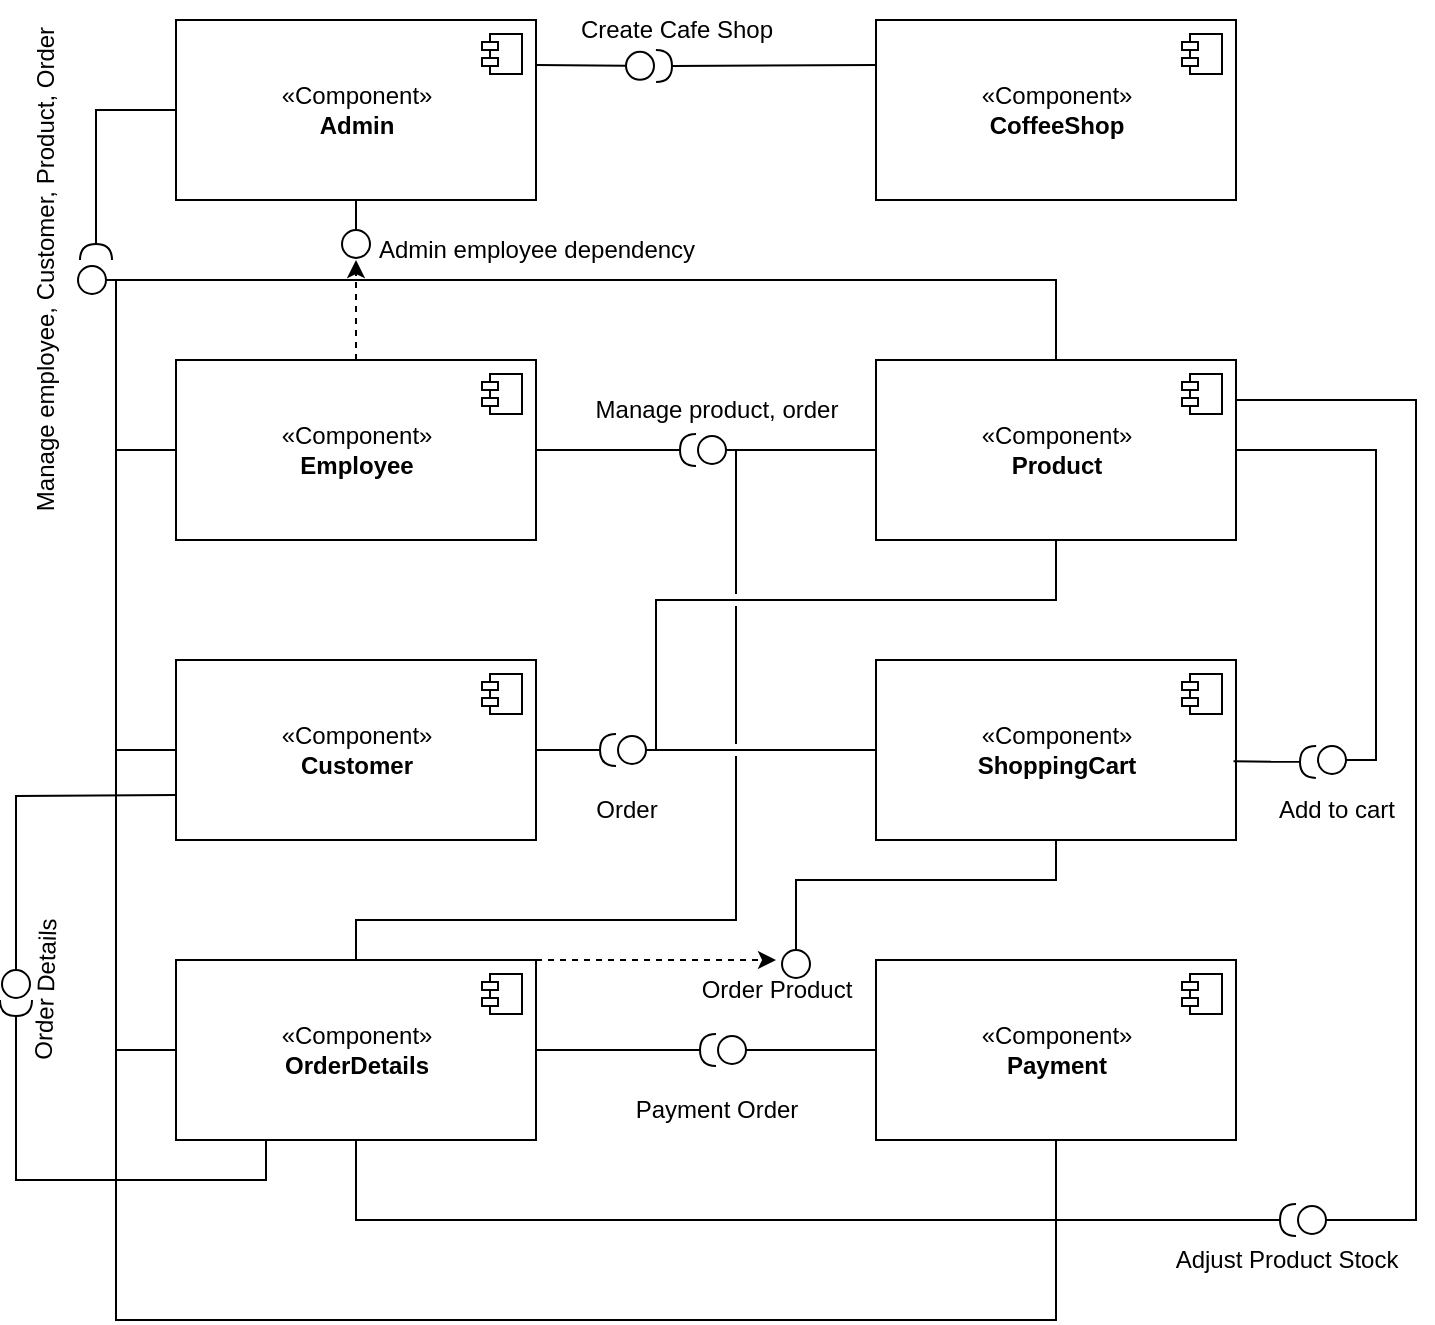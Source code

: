 <mxfile version="20.2.7" type="google" pages="2"><diagram id="fB2WD8KGDbS3uSFfA2GQ" name="Component Diagram"><mxGraphModel dx="1384" dy="868" grid="1" gridSize="10" guides="1" tooltips="1" connect="1" arrows="1" fold="1" page="1" pageScale="1" pageWidth="850" pageHeight="1100" math="0" shadow="0"><root><mxCell id="0"/><mxCell id="1" parent="0"/><mxCell id="ezmT0-HUmzGVwsvJX_yy-40" style="edgeStyle=none;rounded=0;orthogonalLoop=1;jettySize=auto;html=1;startArrow=none;startFill=0;endArrow=halfCircle;endFill=0;" parent="1" source="ezmT0-HUmzGVwsvJX_yy-15" edge="1"><mxGeometry relative="1" as="geometry"><mxPoint x="60" y="180" as="targetPoint"/><Array as="points"><mxPoint x="60" y="105"/></Array></mxGeometry></mxCell><mxCell id="ezmT0-HUmzGVwsvJX_yy-15" value="«Component»&lt;br&gt;&lt;b&gt;Admin&lt;/b&gt;" style="html=1;dropTarget=0;" parent="1" vertex="1"><mxGeometry x="100" y="60" width="180" height="90" as="geometry"/></mxCell><mxCell id="ezmT0-HUmzGVwsvJX_yy-16" value="" style="shape=module;jettyWidth=8;jettyHeight=4;" parent="ezmT0-HUmzGVwsvJX_yy-15" vertex="1"><mxGeometry x="1" width="20" height="20" relative="1" as="geometry"><mxPoint x="-27" y="7" as="offset"/></mxGeometry></mxCell><mxCell id="ezmT0-HUmzGVwsvJX_yy-43" style="edgeStyle=orthogonalEdgeStyle;rounded=0;orthogonalLoop=1;jettySize=auto;html=1;startArrow=none;startFill=0;endArrow=none;endFill=0;" parent="1" source="ezmT0-HUmzGVwsvJX_yy-17" edge="1"><mxGeometry relative="1" as="geometry"><mxPoint x="70" y="275" as="targetPoint"/></mxGeometry></mxCell><mxCell id="5iKRZ53YKJR0DQ20JLBB-2" style="edgeStyle=orthogonalEdgeStyle;rounded=0;orthogonalLoop=1;jettySize=auto;html=1;endArrow=classic;endFill=1;dashed=1;" edge="1" parent="1" source="ezmT0-HUmzGVwsvJX_yy-17"><mxGeometry relative="1" as="geometry"><mxPoint x="190" y="180" as="targetPoint"/><Array as="points"/></mxGeometry></mxCell><mxCell id="ezmT0-HUmzGVwsvJX_yy-17" value="«Component»&lt;br&gt;&lt;b&gt;Employee&lt;/b&gt;" style="html=1;dropTarget=0;" parent="1" vertex="1"><mxGeometry x="100" y="230" width="180" height="90" as="geometry"/></mxCell><mxCell id="ezmT0-HUmzGVwsvJX_yy-18" value="" style="shape=module;jettyWidth=8;jettyHeight=4;" parent="ezmT0-HUmzGVwsvJX_yy-17" vertex="1"><mxGeometry x="1" width="20" height="20" relative="1" as="geometry"><mxPoint x="-27" y="7" as="offset"/></mxGeometry></mxCell><mxCell id="ezmT0-HUmzGVwsvJX_yy-44" style="edgeStyle=orthogonalEdgeStyle;rounded=0;orthogonalLoop=1;jettySize=auto;html=1;startArrow=none;startFill=0;endArrow=none;endFill=0;" parent="1" source="ezmT0-HUmzGVwsvJX_yy-19" edge="1"><mxGeometry relative="1" as="geometry"><mxPoint x="70" y="425" as="targetPoint"/></mxGeometry></mxCell><mxCell id="ezmT0-HUmzGVwsvJX_yy-19" value="«Component»&lt;br&gt;&lt;b&gt;Customer&lt;/b&gt;" style="html=1;dropTarget=0;" parent="1" vertex="1"><mxGeometry x="100" y="380" width="180" height="90" as="geometry"/></mxCell><mxCell id="ezmT0-HUmzGVwsvJX_yy-20" value="" style="shape=module;jettyWidth=8;jettyHeight=4;" parent="ezmT0-HUmzGVwsvJX_yy-19" vertex="1"><mxGeometry x="1" width="20" height="20" relative="1" as="geometry"><mxPoint x="-27" y="7" as="offset"/></mxGeometry></mxCell><mxCell id="ezmT0-HUmzGVwsvJX_yy-21" value="«Component»&lt;br&gt;&lt;b&gt;CoffeeShop&lt;/b&gt;" style="html=1;dropTarget=0;" parent="1" vertex="1"><mxGeometry x="450" y="60" width="180" height="90" as="geometry"/></mxCell><mxCell id="ezmT0-HUmzGVwsvJX_yy-22" value="" style="shape=module;jettyWidth=8;jettyHeight=4;" parent="ezmT0-HUmzGVwsvJX_yy-21" vertex="1"><mxGeometry x="1" width="20" height="20" relative="1" as="geometry"><mxPoint x="-27" y="7" as="offset"/></mxGeometry></mxCell><mxCell id="ezmT0-HUmzGVwsvJX_yy-41" style="edgeStyle=none;rounded=0;orthogonalLoop=1;jettySize=auto;html=1;startArrow=none;startFill=0;endArrow=circle;endFill=0;" parent="1" source="ezmT0-HUmzGVwsvJX_yy-23" edge="1"><mxGeometry relative="1" as="geometry"><mxPoint x="50" y="190" as="targetPoint"/><Array as="points"><mxPoint x="540" y="190"/></Array></mxGeometry></mxCell><mxCell id="ezmT0-HUmzGVwsvJX_yy-46" style="edgeStyle=orthogonalEdgeStyle;rounded=0;orthogonalLoop=1;jettySize=auto;html=1;entryX=0;entryY=0.5;entryDx=0;entryDy=0;startArrow=none;startFill=0;endArrow=none;endFill=0;" parent="1" source="ezmT0-HUmzGVwsvJX_yy-23" target="ezmT0-HUmzGVwsvJX_yy-25" edge="1"><mxGeometry relative="1" as="geometry"><Array as="points"><mxPoint x="540" y="350"/><mxPoint x="340" y="350"/><mxPoint x="340" y="425"/></Array></mxGeometry></mxCell><mxCell id="ezmT0-HUmzGVwsvJX_yy-69" style="edgeStyle=orthogonalEdgeStyle;rounded=0;sketch=0;jumpStyle=gap;orthogonalLoop=1;jettySize=auto;html=1;shadow=0;strokeColor=default;startArrow=none;startFill=0;endArrow=circle;endFill=0;exitX=1;exitY=0.25;exitDx=0;exitDy=0;" parent="1" source="ezmT0-HUmzGVwsvJX_yy-23" edge="1"><mxGeometry relative="1" as="geometry"><mxPoint x="660" y="660" as="targetPoint"/><Array as="points"><mxPoint x="630" y="250"/><mxPoint x="720" y="250"/><mxPoint x="720" y="660"/></Array></mxGeometry></mxCell><mxCell id="ezmT0-HUmzGVwsvJX_yy-23" value="«Component»&lt;br&gt;&lt;b&gt;Product&lt;/b&gt;" style="html=1;dropTarget=0;" parent="1" vertex="1"><mxGeometry x="450" y="230" width="180" height="90" as="geometry"/></mxCell><mxCell id="ezmT0-HUmzGVwsvJX_yy-24" value="" style="shape=module;jettyWidth=8;jettyHeight=4;" parent="ezmT0-HUmzGVwsvJX_yy-23" vertex="1"><mxGeometry x="1" width="20" height="20" relative="1" as="geometry"><mxPoint x="-27" y="7" as="offset"/></mxGeometry></mxCell><mxCell id="ezmT0-HUmzGVwsvJX_yy-64" style="edgeStyle=orthogonalEdgeStyle;rounded=0;sketch=0;jumpStyle=gap;orthogonalLoop=1;jettySize=auto;html=1;shadow=0;strokeColor=default;startArrow=none;startFill=0;endArrow=circle;endFill=0;" parent="1" source="ezmT0-HUmzGVwsvJX_yy-25" edge="1"><mxGeometry relative="1" as="geometry"><mxPoint x="410" y="540" as="targetPoint"/><Array as="points"><mxPoint x="540" y="490"/><mxPoint x="410" y="490"/><mxPoint x="410" y="500"/></Array></mxGeometry></mxCell><mxCell id="ezmT0-HUmzGVwsvJX_yy-25" value="«Component»&lt;br&gt;&lt;b&gt;ShoppingCart&lt;/b&gt;" style="html=1;dropTarget=0;" parent="1" vertex="1"><mxGeometry x="450" y="380" width="180" height="90" as="geometry"/></mxCell><mxCell id="ezmT0-HUmzGVwsvJX_yy-26" value="" style="shape=module;jettyWidth=8;jettyHeight=4;" parent="ezmT0-HUmzGVwsvJX_yy-25" vertex="1"><mxGeometry x="1" width="20" height="20" relative="1" as="geometry"><mxPoint x="-27" y="7" as="offset"/></mxGeometry></mxCell><mxCell id="ezmT0-HUmzGVwsvJX_yy-42" style="edgeStyle=orthogonalEdgeStyle;rounded=0;orthogonalLoop=1;jettySize=auto;html=1;startArrow=none;startFill=0;endArrow=none;endFill=0;exitX=0;exitY=0.5;exitDx=0;exitDy=0;" parent="1" source="ezmT0-HUmzGVwsvJX_yy-27" edge="1"><mxGeometry relative="1" as="geometry"><mxPoint x="80" y="190" as="targetPoint"/><Array as="points"><mxPoint x="70" y="575"/><mxPoint x="70" y="190"/></Array></mxGeometry></mxCell><mxCell id="ezmT0-HUmzGVwsvJX_yy-47" style="edgeStyle=orthogonalEdgeStyle;rounded=0;orthogonalLoop=1;jettySize=auto;html=1;startArrow=none;startFill=0;endArrow=halfCircle;endFill=0;" parent="1" source="ezmT0-HUmzGVwsvJX_yy-27" edge="1"><mxGeometry relative="1" as="geometry"><mxPoint x="370" y="575" as="targetPoint"/></mxGeometry></mxCell><mxCell id="ezmT0-HUmzGVwsvJX_yy-49" style="edgeStyle=orthogonalEdgeStyle;rounded=0;orthogonalLoop=1;jettySize=auto;html=1;startArrow=none;startFill=0;endArrow=none;endFill=0;shadow=0;sketch=0;strokeColor=default;jumpStyle=gap;entryX=0;entryY=0.5;entryDx=0;entryDy=0;" parent="1" source="ezmT0-HUmzGVwsvJX_yy-27" target="ezmT0-HUmzGVwsvJX_yy-23" edge="1"><mxGeometry relative="1" as="geometry"><mxPoint x="370" y="290" as="targetPoint"/><Array as="points"><mxPoint x="190" y="510"/><mxPoint x="380" y="510"/><mxPoint x="380" y="275"/></Array></mxGeometry></mxCell><mxCell id="ezmT0-HUmzGVwsvJX_yy-62" style="edgeStyle=orthogonalEdgeStyle;rounded=0;sketch=0;jumpStyle=gap;orthogonalLoop=1;jettySize=auto;html=1;shadow=0;strokeColor=default;startArrow=none;startFill=0;endArrow=halfCircle;endFill=0;exitX=0.25;exitY=1;exitDx=0;exitDy=0;" parent="1" source="ezmT0-HUmzGVwsvJX_yy-27" edge="1"><mxGeometry relative="1" as="geometry"><mxPoint x="20" y="550" as="targetPoint"/><Array as="points"><mxPoint x="145" y="640"/><mxPoint x="20" y="640"/></Array></mxGeometry></mxCell><mxCell id="ezmT0-HUmzGVwsvJX_yy-65" style="edgeStyle=orthogonalEdgeStyle;rounded=0;sketch=0;jumpStyle=gap;orthogonalLoop=1;jettySize=auto;html=1;shadow=0;strokeColor=default;startArrow=none;startFill=0;endArrow=classic;endFill=1;dashed=1;exitX=1;exitY=0;exitDx=0;exitDy=0;" parent="1" source="ezmT0-HUmzGVwsvJX_yy-27" edge="1"><mxGeometry relative="1" as="geometry"><mxPoint x="400" y="530" as="targetPoint"/><Array as="points"><mxPoint x="340" y="530"/><mxPoint x="340" y="530"/></Array></mxGeometry></mxCell><mxCell id="ezmT0-HUmzGVwsvJX_yy-70" style="edgeStyle=orthogonalEdgeStyle;rounded=0;sketch=0;jumpStyle=gap;orthogonalLoop=1;jettySize=auto;html=1;shadow=0;strokeColor=default;startArrow=none;startFill=0;endArrow=halfCircle;endFill=0;" parent="1" source="ezmT0-HUmzGVwsvJX_yy-27" edge="1"><mxGeometry relative="1" as="geometry"><mxPoint x="660" y="660" as="targetPoint"/><Array as="points"><mxPoint x="190" y="660"/><mxPoint x="650" y="660"/></Array></mxGeometry></mxCell><mxCell id="ezmT0-HUmzGVwsvJX_yy-27" value="«Component»&lt;br&gt;&lt;b&gt;OrderDetails&lt;/b&gt;" style="html=1;dropTarget=0;" parent="1" vertex="1"><mxGeometry x="100" y="530" width="180" height="90" as="geometry"/></mxCell><mxCell id="ezmT0-HUmzGVwsvJX_yy-28" value="" style="shape=module;jettyWidth=8;jettyHeight=4;" parent="ezmT0-HUmzGVwsvJX_yy-27" vertex="1"><mxGeometry x="1" width="20" height="20" relative="1" as="geometry"><mxPoint x="-27" y="7" as="offset"/></mxGeometry></mxCell><mxCell id="ezmT0-HUmzGVwsvJX_yy-45" style="edgeStyle=orthogonalEdgeStyle;rounded=0;orthogonalLoop=1;jettySize=auto;html=1;startArrow=none;startFill=0;endArrow=none;endFill=0;" parent="1" source="ezmT0-HUmzGVwsvJX_yy-29" edge="1"><mxGeometry relative="1" as="geometry"><mxPoint x="70" y="575" as="targetPoint"/><Array as="points"><mxPoint x="540" y="710"/><mxPoint x="70" y="710"/></Array></mxGeometry></mxCell><mxCell id="ezmT0-HUmzGVwsvJX_yy-48" style="edgeStyle=orthogonalEdgeStyle;rounded=0;orthogonalLoop=1;jettySize=auto;html=1;startArrow=none;startFill=0;endArrow=circle;endFill=0;" parent="1" source="ezmT0-HUmzGVwsvJX_yy-29" edge="1"><mxGeometry relative="1" as="geometry"><mxPoint x="370" y="575" as="targetPoint"/></mxGeometry></mxCell><mxCell id="ezmT0-HUmzGVwsvJX_yy-29" value="«Component»&lt;br&gt;&lt;b&gt;Payment&lt;/b&gt;" style="html=1;dropTarget=0;" parent="1" vertex="1"><mxGeometry x="450" y="530" width="180" height="90" as="geometry"/></mxCell><mxCell id="ezmT0-HUmzGVwsvJX_yy-30" value="" style="shape=module;jettyWidth=8;jettyHeight=4;" parent="ezmT0-HUmzGVwsvJX_yy-29" vertex="1"><mxGeometry x="1" width="20" height="20" relative="1" as="geometry"><mxPoint x="-27" y="7" as="offset"/></mxGeometry></mxCell><mxCell id="ezmT0-HUmzGVwsvJX_yy-31" value="" style="endArrow=circle;html=1;rounded=0;startArrow=none;startFill=0;endFill=0;exitX=1;exitY=0.25;exitDx=0;exitDy=0;" parent="1" source="ezmT0-HUmzGVwsvJX_yy-15" edge="1"><mxGeometry width="50" height="50" relative="1" as="geometry"><mxPoint x="30" y="350" as="sourcePoint"/><mxPoint x="340" y="83" as="targetPoint"/></mxGeometry></mxCell><mxCell id="ezmT0-HUmzGVwsvJX_yy-32" value="" style="endArrow=halfCircle;html=1;rounded=0;startArrow=none;startFill=0;endFill=0;exitX=1;exitY=0.5;exitDx=0;exitDy=0;" parent="1" source="ezmT0-HUmzGVwsvJX_yy-17" edge="1"><mxGeometry width="50" height="50" relative="1" as="geometry"><mxPoint x="110" y="82.5" as="sourcePoint"/><mxPoint x="360" y="275" as="targetPoint"/></mxGeometry></mxCell><mxCell id="ezmT0-HUmzGVwsvJX_yy-33" value="" style="endArrow=halfCircle;html=1;rounded=0;endFill=0;exitX=0;exitY=0.25;exitDx=0;exitDy=0;" parent="1" source="ezmT0-HUmzGVwsvJX_yy-21" edge="1"><mxGeometry width="50" height="50" relative="1" as="geometry"><mxPoint x="20" y="380" as="sourcePoint"/><mxPoint x="340" y="83" as="targetPoint"/></mxGeometry></mxCell><mxCell id="ezmT0-HUmzGVwsvJX_yy-34" value="" style="endArrow=circle;html=1;rounded=0;endFill=0;exitX=0;exitY=0.5;exitDx=0;exitDy=0;" parent="1" source="ezmT0-HUmzGVwsvJX_yy-23" edge="1"><mxGeometry width="50" height="50" relative="1" as="geometry"><mxPoint x="460" y="92.5" as="sourcePoint"/><mxPoint x="360" y="275" as="targetPoint"/></mxGeometry></mxCell><mxCell id="ezmT0-HUmzGVwsvJX_yy-35" value="" style="endArrow=halfCircle;html=1;rounded=0;startArrow=none;startFill=0;endFill=0;exitX=1;exitY=0.5;exitDx=0;exitDy=0;" parent="1" source="ezmT0-HUmzGVwsvJX_yy-19" edge="1"><mxGeometry width="50" height="50" relative="1" as="geometry"><mxPoint x="290" y="285" as="sourcePoint"/><mxPoint x="320" y="425" as="targetPoint"/></mxGeometry></mxCell><mxCell id="ezmT0-HUmzGVwsvJX_yy-36" value="" style="endArrow=circle;html=1;rounded=0;endFill=0;" parent="1" edge="1"><mxGeometry width="50" height="50" relative="1" as="geometry"><mxPoint x="410" y="425" as="sourcePoint"/><mxPoint x="320" y="425" as="targetPoint"/><Array as="points"/></mxGeometry></mxCell><mxCell id="ezmT0-HUmzGVwsvJX_yy-37" value="" style="endArrow=halfCircle;html=1;rounded=0;startArrow=none;startFill=0;endFill=0;exitX=0.993;exitY=0.563;exitDx=0;exitDy=0;exitPerimeter=0;" parent="1" source="ezmT0-HUmzGVwsvJX_yy-25" edge="1"><mxGeometry width="50" height="50" relative="1" as="geometry"><mxPoint x="290.0" y="435" as="sourcePoint"/><mxPoint x="670" y="431" as="targetPoint"/></mxGeometry></mxCell><mxCell id="ezmT0-HUmzGVwsvJX_yy-38" value="" style="endArrow=circle;html=1;rounded=0;endFill=0;exitX=1;exitY=0.5;exitDx=0;exitDy=0;" parent="1" source="ezmT0-HUmzGVwsvJX_yy-23" edge="1"><mxGeometry width="50" height="50" relative="1" as="geometry"><mxPoint x="460" y="285" as="sourcePoint"/><mxPoint x="670" y="430" as="targetPoint"/><Array as="points"><mxPoint x="700" y="275"/><mxPoint x="700" y="430"/></Array></mxGeometry></mxCell><mxCell id="ezmT0-HUmzGVwsvJX_yy-61" value="Add to cart" style="text;html=1;align=center;verticalAlign=middle;resizable=0;points=[];autosize=1;strokeColor=none;fillColor=none;" parent="1" vertex="1"><mxGeometry x="640" y="440" width="80" height="30" as="geometry"/></mxCell><mxCell id="ezmT0-HUmzGVwsvJX_yy-63" value="" style="endArrow=circle;html=1;rounded=0;endFill=0;exitX=0;exitY=0.75;exitDx=0;exitDy=0;" parent="1" source="ezmT0-HUmzGVwsvJX_yy-19" edge="1"><mxGeometry width="50" height="50" relative="1" as="geometry"><mxPoint x="460" y="285" as="sourcePoint"/><mxPoint x="20" y="550" as="targetPoint"/><Array as="points"><mxPoint x="20" y="448"/></Array></mxGeometry></mxCell><mxCell id="ezmT0-HUmzGVwsvJX_yy-66" value="Order Product" style="text;html=1;align=center;verticalAlign=middle;resizable=0;points=[];autosize=1;strokeColor=none;fillColor=none;" parent="1" vertex="1"><mxGeometry x="350" y="530" width="100" height="30" as="geometry"/></mxCell><mxCell id="ezmT0-HUmzGVwsvJX_yy-67" value="Payment Order" style="text;html=1;align=center;verticalAlign=middle;resizable=0;points=[];autosize=1;strokeColor=none;fillColor=none;" parent="1" vertex="1"><mxGeometry x="320" y="590" width="100" height="30" as="geometry"/></mxCell><mxCell id="ezmT0-HUmzGVwsvJX_yy-68" value="Order Details" style="text;html=1;align=center;verticalAlign=middle;resizable=0;points=[];autosize=1;strokeColor=none;fillColor=none;rotation=-88;" parent="1" vertex="1"><mxGeometry x="-10" y="530" width="90" height="30" as="geometry"/></mxCell><mxCell id="ezmT0-HUmzGVwsvJX_yy-71" value="Adjust Product Stock" style="text;html=1;align=center;verticalAlign=middle;resizable=0;points=[];autosize=1;strokeColor=none;fillColor=none;" parent="1" vertex="1"><mxGeometry x="590" y="665" width="130" height="30" as="geometry"/></mxCell><mxCell id="ezmT0-HUmzGVwsvJX_yy-74" value="Create Cafe Shop" style="text;html=1;align=center;verticalAlign=middle;resizable=0;points=[];autosize=1;strokeColor=none;fillColor=none;" parent="1" vertex="1"><mxGeometry x="290" y="50" width="120" height="30" as="geometry"/></mxCell><mxCell id="ezmT0-HUmzGVwsvJX_yy-76" value="Manage employee, Customer, Product, Order" style="text;html=1;align=center;verticalAlign=middle;resizable=0;points=[];autosize=1;strokeColor=none;fillColor=none;rotation=-90;" parent="1" vertex="1"><mxGeometry x="-95" y="170" width="260" height="30" as="geometry"/></mxCell><mxCell id="ezmT0-HUmzGVwsvJX_yy-77" value="Manage product, order" style="text;html=1;align=center;verticalAlign=middle;resizable=0;points=[];autosize=1;strokeColor=none;fillColor=none;" parent="1" vertex="1"><mxGeometry x="300" y="240" width="140" height="30" as="geometry"/></mxCell><mxCell id="ezmT0-HUmzGVwsvJX_yy-78" value="Order" style="text;html=1;align=center;verticalAlign=middle;resizable=0;points=[];autosize=1;strokeColor=none;fillColor=none;" parent="1" vertex="1"><mxGeometry x="300" y="440" width="50" height="30" as="geometry"/></mxCell><mxCell id="fhwCsbjDbobQqyd_L8KO-2" value="" style="endArrow=circle;html=1;rounded=0;endFill=0;exitX=0.5;exitY=1;exitDx=0;exitDy=0;" edge="1" parent="1" source="ezmT0-HUmzGVwsvJX_yy-15"><mxGeometry width="50" height="50" relative="1" as="geometry"><mxPoint x="460" y="285" as="sourcePoint"/><mxPoint x="190" y="180" as="targetPoint"/></mxGeometry></mxCell><mxCell id="fhwCsbjDbobQqyd_L8KO-3" value="Admin employee dependency" style="text;html=1;align=center;verticalAlign=middle;resizable=0;points=[];autosize=1;strokeColor=none;fillColor=none;" vertex="1" parent="1"><mxGeometry x="190" y="160" width="180" height="30" as="geometry"/></mxCell></root></mxGraphModel></diagram><diagram id="GyNvIhMhgYqSEGRRlT7i" name="Deployment Diagram"><mxGraphModel grid="1" page="1" gridSize="10" guides="1" tooltips="1" connect="1" arrows="1" fold="1" pageScale="1" pageWidth="850" pageHeight="1100" math="0" shadow="0"><root><mxCell id="0"/><mxCell id="1" parent="0"/><mxCell id="p9Km9vSOJtrhB_VnmtBu-20" style="edgeStyle=orthogonalEdgeStyle;rounded=0;sketch=0;jumpStyle=gap;orthogonalLoop=1;jettySize=auto;html=1;entryX=0;entryY=0;entryDx=455;entryDy=0;entryPerimeter=0;shadow=0;strokeColor=default;fontSize=18;startArrow=none;startFill=0;endArrow=none;endFill=0;" parent="1" source="JWpdUb5zpfRBsJC8Myk5-8" edge="1"><mxGeometry relative="1" as="geometry"><mxPoint x="400" y="405" as="targetPoint"/><Array as="points"><mxPoint x="510" y="405"/><mxPoint x="510" y="405"/></Array></mxGeometry></mxCell><mxCell id="JWpdUb5zpfRBsJC8Myk5-8" value="&lt;div align=&quot;center&quot;&gt;&lt;font style=&quot;font-size: 14px;&quot;&gt;&lt;span style=&quot;white-space: pre;&quot;&gt;&#9;&lt;/span&gt;End User Client&lt;/font&gt;&lt;/div&gt;" style="verticalAlign=top;align=center;shape=cube;size=10;direction=south;fontStyle=0;html=1;boundedLbl=1;spacingLeft=5;strokeColor=#6c8ebf;fontSize=9;fillColor=#dae8fc;" parent="1" vertex="1"><mxGeometry x="545" y="325" width="260" height="170" as="geometry"/></mxCell><mxCell id="p9Km9vSOJtrhB_VnmtBu-1" value="«Component»&lt;br&gt;&lt;b&gt;Mobile/Tablet Browser&lt;/b&gt;" style="html=1;dropTarget=0;fillColor=#fff2cc;strokeColor=#d6b656;" parent="1" vertex="1"><mxGeometry x="585" y="380" width="180" height="90" as="geometry"/></mxCell><mxCell id="p9Km9vSOJtrhB_VnmtBu-2" value="" style="shape=module;jettyWidth=8;jettyHeight=4;" parent="p9Km9vSOJtrhB_VnmtBu-1" vertex="1"><mxGeometry x="1" width="20" height="20" relative="1" as="geometry"><mxPoint x="-27" y="7" as="offset"/></mxGeometry></mxCell><mxCell id="p9Km9vSOJtrhB_VnmtBu-22" style="edgeStyle=orthogonalEdgeStyle;rounded=0;sketch=0;jumpStyle=gap;orthogonalLoop=1;jettySize=auto;html=1;entryX=0;entryY=0;entryDx=105;entryDy=0;entryPerimeter=0;shadow=0;strokeColor=default;fontSize=18;startArrow=none;startFill=0;endArrow=none;endFill=0;" parent="1" source="p9Km9vSOJtrhB_VnmtBu-4" target="p9Km9vSOJtrhB_VnmtBu-5" edge="1"><mxGeometry relative="1" as="geometry"><Array as="points"><mxPoint x="220" y="400"/><mxPoint x="220" y="55"/></Array></mxGeometry></mxCell><mxCell id="p9Km9vSOJtrhB_VnmtBu-23" style="edgeStyle=orthogonalEdgeStyle;rounded=0;sketch=0;jumpStyle=gap;orthogonalLoop=1;jettySize=auto;html=1;entryX=0;entryY=0;entryDx=105;entryDy=0;entryPerimeter=0;shadow=0;strokeColor=default;fontSize=18;startArrow=none;startFill=0;endArrow=none;endFill=0;" parent="1" source="p9Km9vSOJtrhB_VnmtBu-4" target="p9Km9vSOJtrhB_VnmtBu-11" edge="1"><mxGeometry relative="1" as="geometry"><Array as="points"><mxPoint x="240" y="400"/><mxPoint x="240" y="400"/></Array></mxGeometry></mxCell><mxCell id="p9Km9vSOJtrhB_VnmtBu-24" style="edgeStyle=orthogonalEdgeStyle;rounded=0;sketch=0;jumpStyle=gap;orthogonalLoop=1;jettySize=auto;html=1;shadow=0;strokeColor=default;fontSize=18;startArrow=none;startFill=0;endArrow=none;endFill=0;" parent="1" target="p9Km9vSOJtrhB_VnmtBu-14" edge="1"><mxGeometry relative="1" as="geometry"><mxPoint x="260" y="400" as="sourcePoint"/><Array as="points"><mxPoint x="220" y="400"/><mxPoint x="220" y="830"/></Array></mxGeometry></mxCell><mxCell id="p9Km9vSOJtrhB_VnmtBu-4" value="&lt;font style=&quot;font-size: 18px;&quot;&gt;Firewall&lt;/font&gt;" style="verticalAlign=top;align=center;shape=cube;size=10;direction=south;fontStyle=0;html=1;boundedLbl=1;spacingLeft=5;strokeColor=#b85450;fontSize=9;fillColor=#f8cecc;" parent="1" vertex="1"><mxGeometry x="270" y="-55" width="130" height="1095" as="geometry"/></mxCell><mxCell id="p9Km9vSOJtrhB_VnmtBu-5" value="&lt;font style=&quot;font-size: 18px;&quot;&gt;Web Server&lt;/font&gt;" style="verticalAlign=top;align=center;shape=cube;size=10;direction=south;fontStyle=0;html=1;boundedLbl=1;spacingLeft=5;strokeColor=#d6b656;fontSize=9;fillColor=#fff2cc;" parent="1" vertex="1"><mxGeometry x="-180" y="-50" width="340" height="310" as="geometry"/></mxCell><mxCell id="p9Km9vSOJtrhB_VnmtBu-9" value="«Component»&lt;br&gt;&lt;b&gt;Customer&lt;/b&gt;" style="html=1;dropTarget=0;fillColor=#ffe6cc;strokeColor=#d79b00;" parent="1" vertex="1"><mxGeometry x="-120" y="50" width="220" height="60" as="geometry"/></mxCell><mxCell id="p9Km9vSOJtrhB_VnmtBu-10" value="" style="shape=module;jettyWidth=8;jettyHeight=4;" parent="p9Km9vSOJtrhB_VnmtBu-9" vertex="1"><mxGeometry x="1" width="20" height="20" relative="1" as="geometry"><mxPoint x="-27" y="7" as="offset"/></mxGeometry></mxCell><mxCell id="p9Km9vSOJtrhB_VnmtBu-11" value="&lt;font style=&quot;font-size: 18px;&quot;&gt;Web Server&lt;/font&gt;" style="verticalAlign=top;align=center;shape=cube;size=10;direction=south;fontStyle=0;html=1;boundedLbl=1;spacingLeft=5;strokeColor=#d6b656;fontSize=9;fillColor=#fff2cc;" parent="1" vertex="1"><mxGeometry x="-190" y="300" width="340" height="375" as="geometry"/></mxCell><mxCell id="p9Km9vSOJtrhB_VnmtBu-12" value="«Component»&lt;br&gt;&lt;b&gt;Employee&lt;/b&gt;" style="html=1;dropTarget=0;fillColor=#ffe6cc;strokeColor=#d79b00;" parent="1" vertex="1"><mxGeometry x="-135" y="405" width="220" height="90" as="geometry"/></mxCell><mxCell id="p9Km9vSOJtrhB_VnmtBu-13" value="" style="shape=module;jettyWidth=8;jettyHeight=4;" parent="p9Km9vSOJtrhB_VnmtBu-12" vertex="1"><mxGeometry x="1" width="20" height="20" relative="1" as="geometry"><mxPoint x="-27" y="7" as="offset"/></mxGeometry></mxCell><mxCell id="p9Km9vSOJtrhB_VnmtBu-14" value="&lt;font style=&quot;font-size: 18px;&quot;&gt;Web Server&lt;/font&gt;" style="verticalAlign=top;align=center;shape=cube;size=10;direction=south;fontStyle=0;html=1;boundedLbl=1;spacingLeft=5;strokeColor=#d6b656;fontSize=9;fillColor=#fff2cc;" parent="1" vertex="1"><mxGeometry x="-190" y="725" width="340" height="375" as="geometry"/></mxCell><mxCell id="p9Km9vSOJtrhB_VnmtBu-15" value="«Component»&lt;br&gt;&lt;b&gt;Customer&lt;/b&gt;" style="html=1;dropTarget=0;fillColor=#ffe6cc;strokeColor=#d79b00;" parent="1" vertex="1"><mxGeometry x="-135" y="840" width="230" height="90" as="geometry"/></mxCell><mxCell id="p9Km9vSOJtrhB_VnmtBu-16" value="" style="shape=module;jettyWidth=8;jettyHeight=4;" parent="p9Km9vSOJtrhB_VnmtBu-15" vertex="1"><mxGeometry x="1" width="20" height="20" relative="1" as="geometry"><mxPoint x="-27" y="7" as="offset"/></mxGeometry></mxCell><mxCell id="GRpndoxat1wvVH7m7Qbj-17" style="edgeStyle=orthogonalEdgeStyle;rounded=0;orthogonalLoop=1;jettySize=auto;html=1;entryX=0;entryY=0;entryDx=0;entryDy=0;entryPerimeter=0;startArrow=none;startFill=0;endArrow=none;endFill=0;" edge="1" parent="1" source="p9Km9vSOJtrhB_VnmtBu-17" target="3cfL_cnQPKZrvSlazFdq-1"><mxGeometry relative="1" as="geometry"><Array as="points"><mxPoint x="-890" y="275"/><mxPoint x="-890" y="650"/></Array></mxGeometry></mxCell><mxCell id="p9Km9vSOJtrhB_VnmtBu-17" value="&lt;font style=&quot;font-size: 18px;&quot;&gt;Applicationa&lt;/font&gt;" style="verticalAlign=top;align=center;shape=cube;size=10;direction=south;fontStyle=0;html=1;boundedLbl=1;spacingLeft=5;strokeColor=#56517e;fontSize=9;fillColor=#d0cee2;" parent="1" vertex="1"><mxGeometry x="-640" y="-110" width="310" height="650" as="geometry"/></mxCell><mxCell id="p9Km9vSOJtrhB_VnmtBu-18" value="«Component»&lt;br&gt;&lt;b&gt;Landing Page&lt;/b&gt;" style="html=1;dropTarget=0;fillColor=#fff2cc;strokeColor=#d6b656;" parent="1" vertex="1"><mxGeometry x="-575" y="-20" width="180" height="90" as="geometry"/></mxCell><mxCell id="p9Km9vSOJtrhB_VnmtBu-19" value="" style="shape=module;jettyWidth=8;jettyHeight=4;" parent="p9Km9vSOJtrhB_VnmtBu-18" vertex="1"><mxGeometry x="1" width="20" height="20" relative="1" as="geometry"><mxPoint x="-27" y="7" as="offset"/></mxGeometry></mxCell><mxCell id="lXtjL3JzLwQ3tSKKuEOL-5" value="&amp;lt;&amp;lt;artifact&amp;gt;&amp;gt;&lt;br&gt;&lt;br&gt;&lt;div&gt;&lt;b&gt;product.php&lt;/b&gt;&lt;/div&gt;&lt;div&gt;&lt;b&gt;register_employee.php&lt;/b&gt;&lt;/div&gt;&lt;div&gt;&lt;b&gt;message.php&lt;/b&gt;&lt;/div&gt;&lt;div&gt;&lt;b&gt;dashboard.php&lt;/b&gt;&lt;/div&gt;&lt;div&gt;&lt;b&gt;user_account.php&lt;br&gt;&lt;/b&gt;&lt;/div&gt;&lt;div&gt;&lt;b&gt;order.php&lt;br&gt;&lt;/b&gt;&lt;/div&gt;" style="text;html=1;align=center;verticalAlign=middle;dashed=0;fillColor=#ffffff;strokeColor=#000000;" parent="1" vertex="1"><mxGeometry x="-120" y="120" width="220" height="120" as="geometry"/></mxCell><mxCell id="lXtjL3JzLwQ3tSKKuEOL-7" value="&amp;lt;&amp;lt;artifact&amp;gt;&amp;gt;&lt;br&gt;&lt;br&gt;&lt;div&gt;&lt;b&gt;product.php&lt;/b&gt;&lt;/div&gt;&lt;div&gt;&lt;b&gt;dashboard.php&lt;/b&gt;&lt;/div&gt;&lt;div&gt;&lt;b&gt;order.php&lt;br&gt;&lt;/b&gt;&lt;/div&gt;" style="text;html=1;align=center;verticalAlign=middle;dashed=0;fillColor=#ffffff;strokeColor=#000000;" parent="1" vertex="1"><mxGeometry x="-132.5" y="520" width="220" height="120" as="geometry"/></mxCell><mxCell id="lXtjL3JzLwQ3tSKKuEOL-8" value="&amp;lt;&amp;lt;artifact&amp;gt;&amp;gt;&lt;br&gt;&lt;br&gt;&lt;div&gt;&lt;b&gt;product.php&lt;/b&gt;&lt;/div&gt;&lt;div&gt;&lt;b&gt;dashboard.php&lt;/b&gt;&lt;/div&gt;&lt;div&gt;&lt;b&gt;order.php&lt;br&gt;&lt;/b&gt;&lt;/div&gt;&lt;div&gt;&lt;b&gt;add_cart.php&lt;/b&gt;&lt;/div&gt;&lt;div&gt;&lt;b&gt;menu.php&lt;/b&gt;&lt;/div&gt;&lt;div&gt;&lt;b&gt;quick_view.php&lt;br&gt;&lt;/b&gt;&lt;/div&gt;" style="text;html=1;align=center;verticalAlign=middle;dashed=0;fillColor=#ffffff;strokeColor=#000000;" parent="1" vertex="1"><mxGeometry x="-132.5" y="960" width="235" height="120" as="geometry"/></mxCell><mxCell id="3cfL_cnQPKZrvSlazFdq-1" value="&lt;font style=&quot;font-size: 18px;&quot;&gt;DataBase&lt;/font&gt;" style="verticalAlign=top;align=center;shape=cube;size=10;direction=south;fontStyle=0;html=1;boundedLbl=1;spacingLeft=5;strokeColor=#006EAF;fontSize=9;fillColor=#1ba1e2;fontColor=#ffffff;" vertex="1" parent="1"><mxGeometry x="-1130" y="650" width="340" height="220" as="geometry"/></mxCell><mxCell id="3cfL_cnQPKZrvSlazFdq-2" value="«Component»&lt;br&gt;&lt;b&gt;cafeShop1_db&lt;/b&gt;" style="html=1;dropTarget=0;fillColor=#fff2cc;strokeColor=#d6b656;" vertex="1" parent="1"><mxGeometry x="-1050" y="720" width="180" height="90" as="geometry"/></mxCell><mxCell id="GRpndoxat1wvVH7m7Qbj-1" value="TCP/IP" style="text;html=1;align=center;verticalAlign=middle;resizable=0;points=[];autosize=1;strokeColor=none;fillColor=none;fontStyle=1" vertex="1" parent="1"><mxGeometry x="440" y="370" width="60" height="30" as="geometry"/></mxCell><mxCell id="GRpndoxat1wvVH7m7Qbj-2" value="TCP/IP" style="text;html=1;align=center;verticalAlign=middle;resizable=0;points=[];autosize=1;strokeColor=none;fillColor=none;fontStyle=1" vertex="1" parent="1"><mxGeometry x="180" y="20" width="60" height="30" as="geometry"/></mxCell><mxCell id="GRpndoxat1wvVH7m7Qbj-3" value="TCP/IP" style="text;html=1;align=center;verticalAlign=middle;resizable=0;points=[];autosize=1;strokeColor=none;fillColor=none;fontStyle=1" vertex="1" parent="1"><mxGeometry x="160" y="370" width="60" height="30" as="geometry"/></mxCell><mxCell id="GRpndoxat1wvVH7m7Qbj-4" value="TCP/IP" style="text;html=1;align=center;verticalAlign=middle;resizable=0;points=[];autosize=1;strokeColor=none;fillColor=none;fontStyle=1" vertex="1" parent="1"><mxGeometry x="150" y="830" width="60" height="30" as="geometry"/></mxCell><mxCell id="GRpndoxat1wvVH7m7Qbj-5" value="«Component»&lt;br&gt;&lt;b&gt;Order&lt;/b&gt;" style="html=1;dropTarget=0;fillColor=#fff2cc;strokeColor=#d6b656;" vertex="1" parent="1"><mxGeometry x="-575" y="90" width="180" height="90" as="geometry"/></mxCell><mxCell id="GRpndoxat1wvVH7m7Qbj-6" value="" style="shape=module;jettyWidth=8;jettyHeight=4;" vertex="1" parent="GRpndoxat1wvVH7m7Qbj-5"><mxGeometry x="1" width="20" height="20" relative="1" as="geometry"><mxPoint x="-27" y="7" as="offset"/></mxGeometry></mxCell><mxCell id="GRpndoxat1wvVH7m7Qbj-7" value="«Component»&lt;br&gt;&lt;b&gt;payment&lt;/b&gt;" style="html=1;dropTarget=0;fillColor=#fff2cc;strokeColor=#d6b656;" vertex="1" parent="1"><mxGeometry x="-575" y="200" width="180" height="90" as="geometry"/></mxCell><mxCell id="GRpndoxat1wvVH7m7Qbj-8" value="" style="shape=module;jettyWidth=8;jettyHeight=4;" vertex="1" parent="GRpndoxat1wvVH7m7Qbj-7"><mxGeometry x="1" width="20" height="20" relative="1" as="geometry"><mxPoint x="-27" y="7" as="offset"/></mxGeometry></mxCell><mxCell id="GRpndoxat1wvVH7m7Qbj-9" value="«Component»&lt;br&gt;&lt;b&gt;Cart&lt;/b&gt;" style="html=1;dropTarget=0;fillColor=#fff2cc;strokeColor=#d6b656;" vertex="1" parent="1"><mxGeometry x="-575" y="310" width="180" height="90" as="geometry"/></mxCell><mxCell id="GRpndoxat1wvVH7m7Qbj-10" value="" style="shape=module;jettyWidth=8;jettyHeight=4;" vertex="1" parent="GRpndoxat1wvVH7m7Qbj-9"><mxGeometry x="1" width="20" height="20" relative="1" as="geometry"><mxPoint x="-27" y="7" as="offset"/></mxGeometry></mxCell><mxCell id="GRpndoxat1wvVH7m7Qbj-11" value="«Component»&lt;br&gt;&lt;b&gt;About/Contact&lt;/b&gt;" style="html=1;dropTarget=0;fillColor=#fff2cc;strokeColor=#d6b656;" vertex="1" parent="1"><mxGeometry x="-575" y="420" width="180" height="90" as="geometry"/></mxCell><mxCell id="GRpndoxat1wvVH7m7Qbj-12" value="" style="shape=module;jettyWidth=8;jettyHeight=4;" vertex="1" parent="GRpndoxat1wvVH7m7Qbj-11"><mxGeometry x="1" width="20" height="20" relative="1" as="geometry"><mxPoint x="-27" y="7" as="offset"/></mxGeometry></mxCell><mxCell id="GRpndoxat1wvVH7m7Qbj-14" style="edgeStyle=orthogonalEdgeStyle;rounded=0;sketch=0;jumpStyle=gap;orthogonalLoop=1;jettySize=auto;html=1;shadow=0;strokeColor=default;fontSize=18;startArrow=none;startFill=0;endArrow=none;endFill=0;exitX=0;exitY=0;exitDx=140;exitDy=340;exitPerimeter=0;" edge="1" parent="1" source="p9Km9vSOJtrhB_VnmtBu-5" target="p9Km9vSOJtrhB_VnmtBu-17"><mxGeometry relative="1" as="geometry"><Array as="points"><mxPoint x="-290" y="90"/><mxPoint x="-290" y="90"/></Array><mxPoint x="280" y="410" as="sourcePoint"/><mxPoint x="180" y="65" as="targetPoint"/></mxGeometry></mxCell><mxCell id="GRpndoxat1wvVH7m7Qbj-15" value="TCP/IP" style="text;html=1;align=center;verticalAlign=middle;resizable=0;points=[];autosize=1;strokeColor=none;fillColor=none;fontStyle=1" vertex="1" parent="1"><mxGeometry x="-280" y="50" width="60" height="30" as="geometry"/></mxCell><mxCell id="foVlLMS2z3O-KPTXHTLv-16" value="" style="endArrow=none;html=1;rounded=0;fontSize=14;entryX=0.096;entryY=-0.01;entryDx=0;entryDy=0;entryPerimeter=0;exitX=0;exitY=0;exitDx=192.5;exitDy=340;exitPerimeter=0;" edge="1" parent="1" source="p9Km9vSOJtrhB_VnmtBu-11" target="GRpndoxat1wvVH7m7Qbj-19"><mxGeometry width="50" height="50" relative="1" as="geometry"><mxPoint x="-20" y="600" as="sourcePoint"/><mxPoint x="-330" y="660" as="targetPoint"/><Array as="points"><mxPoint x="-220" y="488"/><mxPoint x="-220" y="660"/></Array></mxGeometry></mxCell><mxCell id="GRpndoxat1wvVH7m7Qbj-18" value="TCP/IP" style="text;html=1;align=center;verticalAlign=middle;resizable=0;points=[];autosize=1;strokeColor=none;fillColor=none;fontStyle=1" vertex="1" parent="1"><mxGeometry x="-890" y="290" width="60" height="30" as="geometry"/></mxCell><mxCell id="foVlLMS2z3O-KPTXHTLv-17" value="" style="endArrow=none;html=1;rounded=0;fontSize=14;entryX=0.591;entryY=-0.003;entryDx=0;entryDy=0;entryPerimeter=0;" edge="1" parent="1" target="GRpndoxat1wvVH7m7Qbj-19"><mxGeometry width="50" height="50" relative="1" as="geometry"><mxPoint x="-190" y="920" as="sourcePoint"/><mxPoint x="-335" y="568" as="targetPoint"/><Array as="points"/></mxGeometry></mxCell><mxCell id="GRpndoxat1wvVH7m7Qbj-19" value="&lt;font style=&quot;font-size: 18px;&quot;&gt;Application&lt;/font&gt;" style="verticalAlign=top;align=center;shape=cube;size=10;direction=south;fontStyle=0;html=1;boundedLbl=1;spacingLeft=5;strokeColor=#56517e;fontSize=9;fillColor=#d0cee2;" vertex="1" parent="1"><mxGeometry x="-630" y="610" width="310" height="530" as="geometry"/></mxCell><mxCell id="GRpndoxat1wvVH7m7Qbj-20" value="«Component»&lt;br&gt;&lt;b&gt;Landing Page&lt;/b&gt;" style="html=1;dropTarget=0;fillColor=#fff2cc;strokeColor=#d6b656;" vertex="1" parent="1"><mxGeometry x="-565" y="700" width="180" height="90" as="geometry"/></mxCell><mxCell id="GRpndoxat1wvVH7m7Qbj-21" value="" style="shape=module;jettyWidth=8;jettyHeight=4;" vertex="1" parent="GRpndoxat1wvVH7m7Qbj-20"><mxGeometry x="1" width="20" height="20" relative="1" as="geometry"><mxPoint x="-27" y="7" as="offset"/></mxGeometry></mxCell><mxCell id="GRpndoxat1wvVH7m7Qbj-22" value="«Component»&lt;br&gt;&lt;b&gt;Order_management&lt;/b&gt;" style="html=1;dropTarget=0;fillColor=#fff2cc;strokeColor=#d6b656;" vertex="1" parent="1"><mxGeometry x="-565" y="810" width="180" height="90" as="geometry"/></mxCell><mxCell id="GRpndoxat1wvVH7m7Qbj-23" value="" style="shape=module;jettyWidth=8;jettyHeight=4;" vertex="1" parent="GRpndoxat1wvVH7m7Qbj-22"><mxGeometry x="1" width="20" height="20" relative="1" as="geometry"><mxPoint x="-27" y="7" as="offset"/></mxGeometry></mxCell><mxCell id="GRpndoxat1wvVH7m7Qbj-24" value="«Component»&lt;br&gt;&lt;b&gt;Employee_management&lt;/b&gt;" style="html=1;dropTarget=0;fillColor=#fff2cc;strokeColor=#d6b656;" vertex="1" parent="1"><mxGeometry x="-565" y="920" width="180" height="90" as="geometry"/></mxCell><mxCell id="GRpndoxat1wvVH7m7Qbj-25" value="" style="shape=module;jettyWidth=8;jettyHeight=4;" vertex="1" parent="GRpndoxat1wvVH7m7Qbj-24"><mxGeometry x="1" width="20" height="20" relative="1" as="geometry"><mxPoint x="-27" y="7" as="offset"/></mxGeometry></mxCell><mxCell id="GRpndoxat1wvVH7m7Qbj-26" value="«Component»&lt;br&gt;&lt;b&gt;Product_management&lt;/b&gt;" style="html=1;dropTarget=0;fillColor=#fff2cc;strokeColor=#d6b656;" vertex="1" parent="1"><mxGeometry x="-565" y="1030" width="180" height="90" as="geometry"/></mxCell><mxCell id="GRpndoxat1wvVH7m7Qbj-27" value="" style="shape=module;jettyWidth=8;jettyHeight=4;" vertex="1" parent="GRpndoxat1wvVH7m7Qbj-26"><mxGeometry x="1" width="20" height="20" relative="1" as="geometry"><mxPoint x="-27" y="7" as="offset"/></mxGeometry></mxCell><mxCell id="foVlLMS2z3O-KPTXHTLv-19" value="" style="endArrow=none;html=1;rounded=0;fontSize=14;entryX=0;entryY=0;entryDx=105;entryDy=0;entryPerimeter=0;exitX=0.269;exitY=1.003;exitDx=0;exitDy=0;exitPerimeter=0;" edge="1" parent="1" source="GRpndoxat1wvVH7m7Qbj-19" target="3cfL_cnQPKZrvSlazFdq-1"><mxGeometry width="50" height="50" relative="1" as="geometry"><mxPoint x="-640" y="760" as="sourcePoint"/><mxPoint x="-530" y="710" as="targetPoint"/><Array as="points"/></mxGeometry></mxCell><mxCell id="GRpndoxat1wvVH7m7Qbj-30" value="TCP/IP" style="text;html=1;align=center;verticalAlign=middle;resizable=0;points=[];autosize=1;strokeColor=none;fillColor=none;fontStyle=1" vertex="1" parent="1"><mxGeometry x="-290" y="890" width="60" height="30" as="geometry"/></mxCell><mxCell id="GRpndoxat1wvVH7m7Qbj-31" value="TCP/IP" style="text;html=1;align=center;verticalAlign=middle;resizable=0;points=[];autosize=1;strokeColor=none;fillColor=none;fontStyle=1" vertex="1" parent="1"><mxGeometry x="-280" y="630" width="60" height="30" as="geometry"/></mxCell><mxCell id="foVlLMS2z3O-KPTXHTLv-21" value="TCP/IP" style="text;html=1;align=center;verticalAlign=middle;resizable=0;points=[];autosize=1;strokeColor=none;fillColor=none;fontStyle=1" vertex="1" parent="1"><mxGeometry x="-750" y="712.5" width="60" height="30" as="geometry"/></mxCell><mxCell id="UKQzCq6vN60O0RiRehIp-1" value="Cafe Shop Management" style="rounded=0;whiteSpace=wrap;html=1;dashed=1;dashPattern=1 4;strokeColor=#FFF2CC;fillColor=#fff2cc;" vertex="1" parent="1"><mxGeometry x="-120" width="220" height="35" as="geometry"/></mxCell><mxCell id="UKQzCq6vN60O0RiRehIp-4" value="Cafe Shop Management" style="rounded=0;whiteSpace=wrap;html=1;dashed=1;dashPattern=1 4;strokeColor=#FFF2CC;fillColor=#fff2cc;" vertex="1" parent="1"><mxGeometry x="-117.5" y="350" width="220" height="35" as="geometry"/></mxCell><mxCell id="UKQzCq6vN60O0RiRehIp-5" value="Cafe Shop Management" style="rounded=0;whiteSpace=wrap;html=1;dashed=1;dashPattern=1 4;strokeColor=#FFF2CC;fillColor=#fff2cc;" vertex="1" parent="1"><mxGeometry x="-127.5" y="790" width="220" height="35" as="geometry"/></mxCell><mxCell id="UKQzCq6vN60O0RiRehIp-10" style="edgeStyle=orthogonalEdgeStyle;rounded=0;orthogonalLoop=1;jettySize=auto;html=1;entryX=0;entryY=0;entryDx=542.5;entryDy=0;entryPerimeter=0;startArrow=none;startFill=0;endArrow=none;endFill=0;" edge="1" parent="1" source="UKQzCq6vN60O0RiRehIp-7" target="p9Km9vSOJtrhB_VnmtBu-4"><mxGeometry relative="1" as="geometry"/></mxCell><mxCell id="UKQzCq6vN60O0RiRehIp-7" value="&lt;div align=&quot;center&quot;&gt;&lt;font style=&quot;font-size: 14px;&quot;&gt;&lt;span style=&quot;white-space: pre;&quot;&gt;&#9;&lt;/span&gt;End User Client&lt;/font&gt;&lt;/div&gt;" style="verticalAlign=top;align=center;shape=cube;size=10;direction=south;fontStyle=0;html=1;boundedLbl=1;spacingLeft=5;strokeColor=#6c8ebf;fontSize=9;fillColor=#dae8fc;" vertex="1" parent="1"><mxGeometry x="545" y="555" width="260" height="170" as="geometry"/></mxCell><mxCell id="UKQzCq6vN60O0RiRehIp-8" value="«Component»&lt;br&gt;&lt;b&gt;Computer Browser&lt;/b&gt;" style="html=1;dropTarget=0;fillColor=#fff2cc;strokeColor=#d6b656;" vertex="1" parent="1"><mxGeometry x="585" y="610" width="180" height="90" as="geometry"/></mxCell><mxCell id="UKQzCq6vN60O0RiRehIp-9" value="" style="shape=module;jettyWidth=8;jettyHeight=4;" vertex="1" parent="UKQzCq6vN60O0RiRehIp-8"><mxGeometry x="1" width="20" height="20" relative="1" as="geometry"><mxPoint x="-27" y="7" as="offset"/></mxGeometry></mxCell><mxCell id="UKQzCq6vN60O0RiRehIp-11" value="TCP/IP" style="text;html=1;align=center;verticalAlign=middle;resizable=0;points=[];autosize=1;strokeColor=none;fillColor=none;fontStyle=1" vertex="1" parent="1"><mxGeometry x="410" y="495" width="60" height="30" as="geometry"/></mxCell></root></mxGraphModel></diagram></mxfile>
